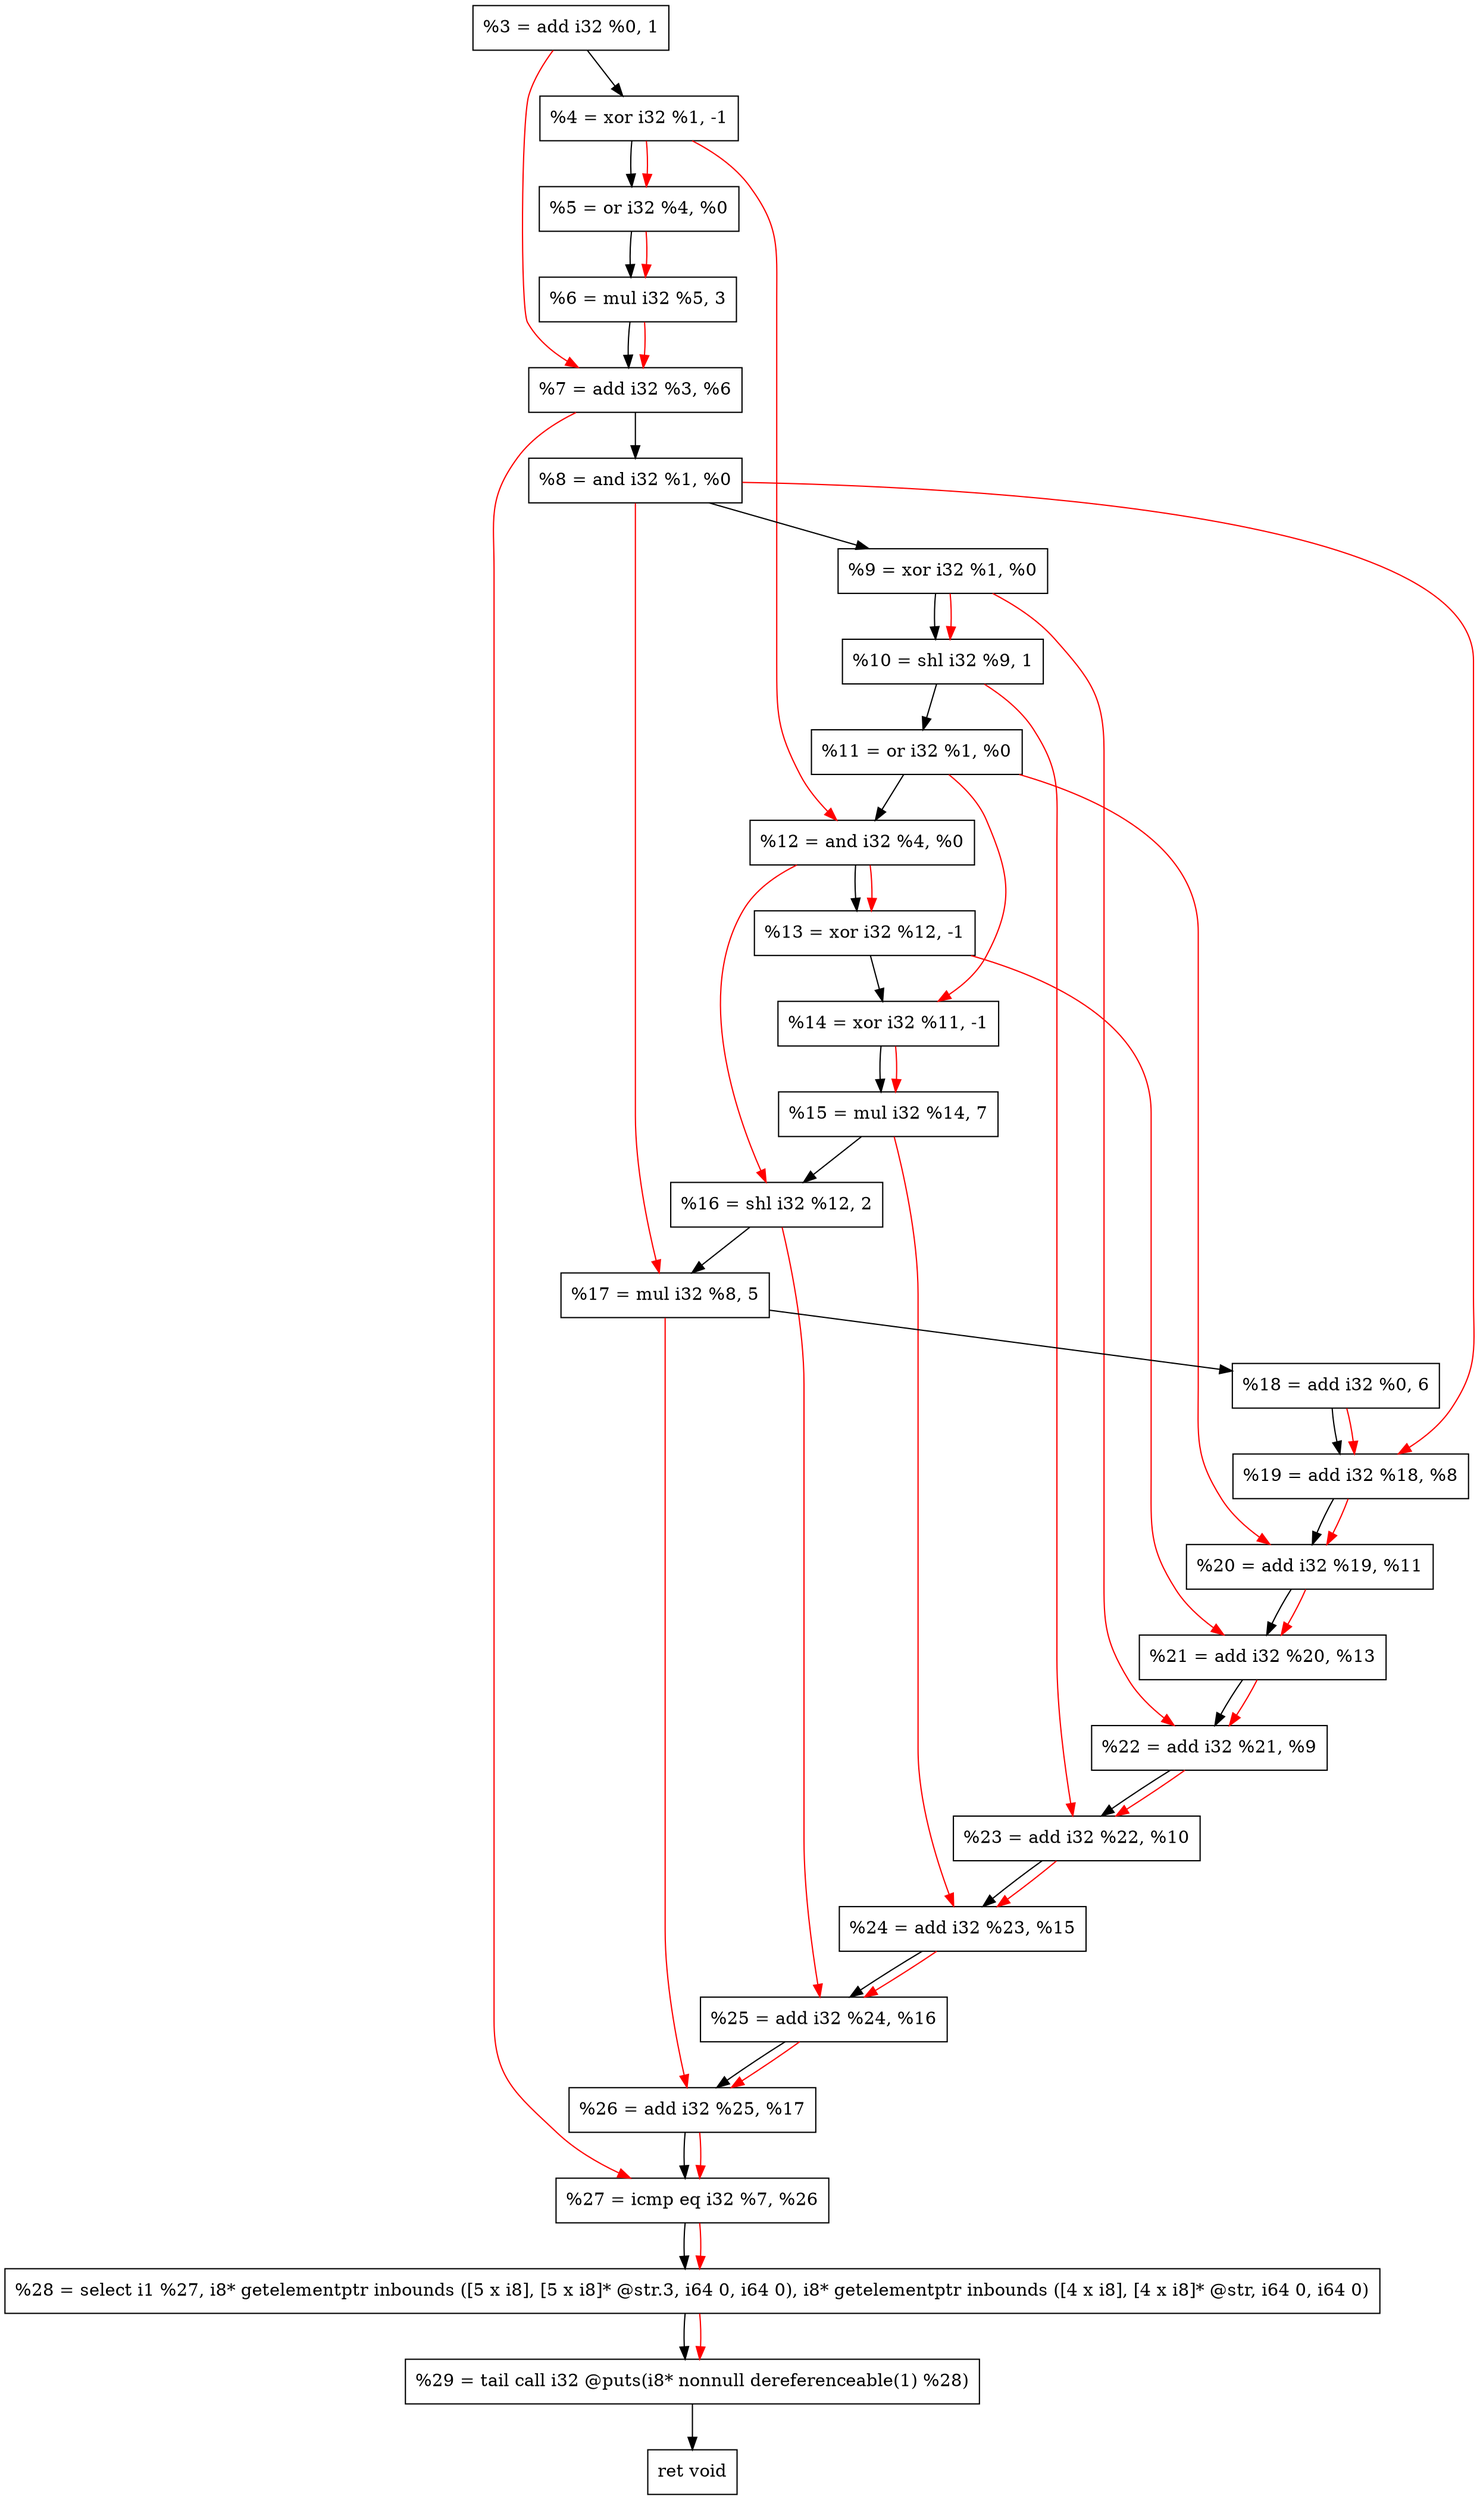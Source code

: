 digraph "DFG for'crackme' function" {
	Node0x1667bb0[shape=record, label="  %3 = add i32 %0, 1"];
	Node0x1667c50[shape=record, label="  %4 = xor i32 %1, -1"];
	Node0x1667d10[shape=record, label="  %5 = or i32 %4, %0"];
	Node0x1667d80[shape=record, label="  %6 = mul i32 %5, 3"];
	Node0x1667df0[shape=record, label="  %7 = add i32 %3, %6"];
	Node0x1667e60[shape=record, label="  %8 = and i32 %1, %0"];
	Node0x1667ed0[shape=record, label="  %9 = xor i32 %1, %0"];
	Node0x1667f40[shape=record, label="  %10 = shl i32 %9, 1"];
	Node0x1667fb0[shape=record, label="  %11 = or i32 %1, %0"];
	Node0x1668020[shape=record, label="  %12 = and i32 %4, %0"];
	Node0x1668090[shape=record, label="  %13 = xor i32 %12, -1"];
	Node0x1668100[shape=record, label="  %14 = xor i32 %11, -1"];
	Node0x16681a0[shape=record, label="  %15 = mul i32 %14, 7"];
	Node0x1668240[shape=record, label="  %16 = shl i32 %12, 2"];
	Node0x16682e0[shape=record, label="  %17 = mul i32 %8, 5"];
	Node0x1668380[shape=record, label="  %18 = add i32 %0, 6"];
	Node0x16683f0[shape=record, label="  %19 = add i32 %18, %8"];
	Node0x1668460[shape=record, label="  %20 = add i32 %19, %11"];
	Node0x16684d0[shape=record, label="  %21 = add i32 %20, %13"];
	Node0x1668540[shape=record, label="  %22 = add i32 %21, %9"];
	Node0x16685b0[shape=record, label="  %23 = add i32 %22, %10"];
	Node0x1668620[shape=record, label="  %24 = add i32 %23, %15"];
	Node0x1668690[shape=record, label="  %25 = add i32 %24, %16"];
	Node0x1668700[shape=record, label="  %26 = add i32 %25, %17"];
	Node0x1668770[shape=record, label="  %27 = icmp eq i32 %7, %26"];
	Node0x1608268[shape=record, label="  %28 = select i1 %27, i8* getelementptr inbounds ([5 x i8], [5 x i8]* @str.3, i64 0, i64 0), i8* getelementptr inbounds ([4 x i8], [4 x i8]* @str, i64 0, i64 0)"];
	Node0x1668c10[shape=record, label="  %29 = tail call i32 @puts(i8* nonnull dereferenceable(1) %28)"];
	Node0x1668c60[shape=record, label="  ret void"];
	Node0x1667bb0 -> Node0x1667c50;
	Node0x1667c50 -> Node0x1667d10;
	Node0x1667d10 -> Node0x1667d80;
	Node0x1667d80 -> Node0x1667df0;
	Node0x1667df0 -> Node0x1667e60;
	Node0x1667e60 -> Node0x1667ed0;
	Node0x1667ed0 -> Node0x1667f40;
	Node0x1667f40 -> Node0x1667fb0;
	Node0x1667fb0 -> Node0x1668020;
	Node0x1668020 -> Node0x1668090;
	Node0x1668090 -> Node0x1668100;
	Node0x1668100 -> Node0x16681a0;
	Node0x16681a0 -> Node0x1668240;
	Node0x1668240 -> Node0x16682e0;
	Node0x16682e0 -> Node0x1668380;
	Node0x1668380 -> Node0x16683f0;
	Node0x16683f0 -> Node0x1668460;
	Node0x1668460 -> Node0x16684d0;
	Node0x16684d0 -> Node0x1668540;
	Node0x1668540 -> Node0x16685b0;
	Node0x16685b0 -> Node0x1668620;
	Node0x1668620 -> Node0x1668690;
	Node0x1668690 -> Node0x1668700;
	Node0x1668700 -> Node0x1668770;
	Node0x1668770 -> Node0x1608268;
	Node0x1608268 -> Node0x1668c10;
	Node0x1668c10 -> Node0x1668c60;
edge [color=red]
	Node0x1667c50 -> Node0x1667d10;
	Node0x1667d10 -> Node0x1667d80;
	Node0x1667bb0 -> Node0x1667df0;
	Node0x1667d80 -> Node0x1667df0;
	Node0x1667ed0 -> Node0x1667f40;
	Node0x1667c50 -> Node0x1668020;
	Node0x1668020 -> Node0x1668090;
	Node0x1667fb0 -> Node0x1668100;
	Node0x1668100 -> Node0x16681a0;
	Node0x1668020 -> Node0x1668240;
	Node0x1667e60 -> Node0x16682e0;
	Node0x1668380 -> Node0x16683f0;
	Node0x1667e60 -> Node0x16683f0;
	Node0x16683f0 -> Node0x1668460;
	Node0x1667fb0 -> Node0x1668460;
	Node0x1668460 -> Node0x16684d0;
	Node0x1668090 -> Node0x16684d0;
	Node0x16684d0 -> Node0x1668540;
	Node0x1667ed0 -> Node0x1668540;
	Node0x1668540 -> Node0x16685b0;
	Node0x1667f40 -> Node0x16685b0;
	Node0x16685b0 -> Node0x1668620;
	Node0x16681a0 -> Node0x1668620;
	Node0x1668620 -> Node0x1668690;
	Node0x1668240 -> Node0x1668690;
	Node0x1668690 -> Node0x1668700;
	Node0x16682e0 -> Node0x1668700;
	Node0x1667df0 -> Node0x1668770;
	Node0x1668700 -> Node0x1668770;
	Node0x1668770 -> Node0x1608268;
	Node0x1608268 -> Node0x1668c10;
}
